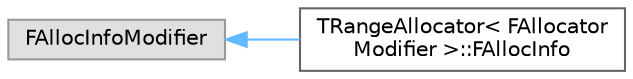 digraph "Graphical Class Hierarchy"
{
 // INTERACTIVE_SVG=YES
 // LATEX_PDF_SIZE
  bgcolor="transparent";
  edge [fontname=Helvetica,fontsize=10,labelfontname=Helvetica,labelfontsize=10];
  node [fontname=Helvetica,fontsize=10,shape=box,height=0.2,width=0.4];
  rankdir="LR";
  Node0 [id="Node000000",label="FAllocInfoModifier",height=0.2,width=0.4,color="grey60", fillcolor="#E0E0E0", style="filled",tooltip=" "];
  Node0 -> Node1 [id="edge3005_Node000000_Node000001",dir="back",color="steelblue1",style="solid",tooltip=" "];
  Node1 [id="Node000001",label="TRangeAllocator\< FAllocator\lModifier \>::FAllocInfo",height=0.2,width=0.4,color="grey40", fillcolor="white", style="filled",URL="$d9/dad/structTRangeAllocator_1_1FAllocInfo.html",tooltip=" "];
}
